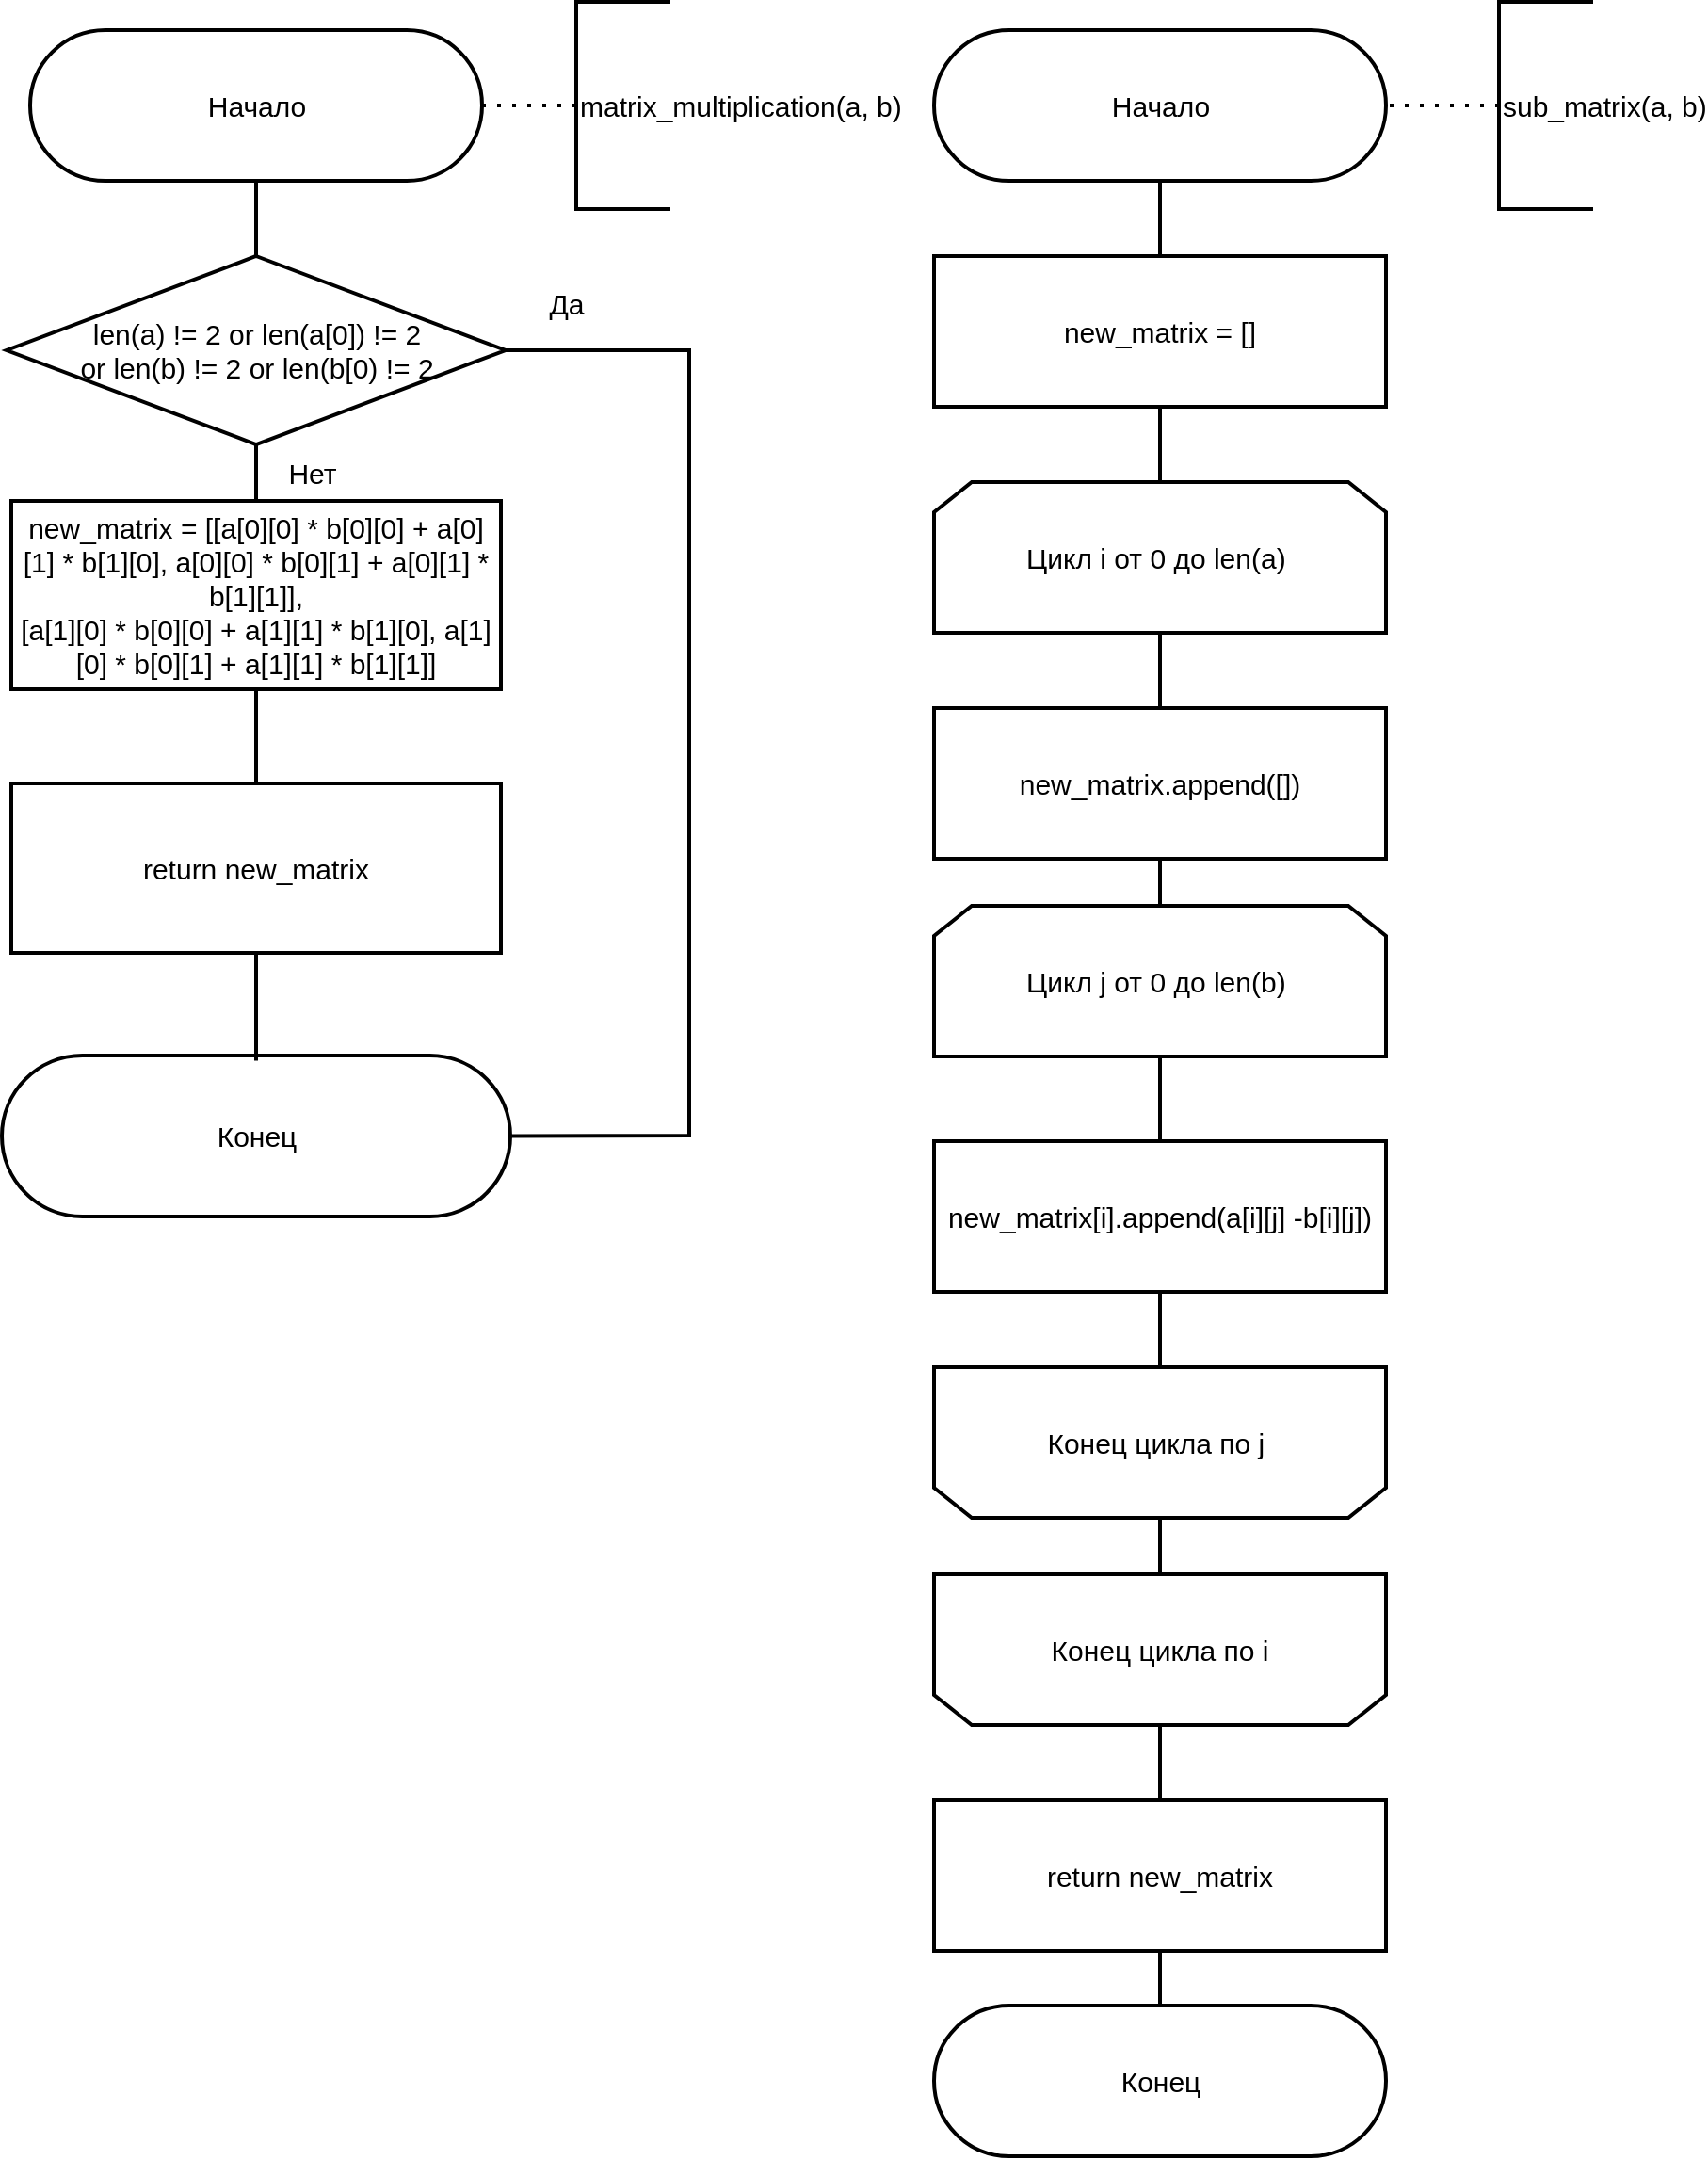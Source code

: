 <mxfile version="20.8.16" type="device"><diagram id="000ZN6dYJjvzejGKnjaA" name="Page-1"><mxGraphModel dx="1434" dy="844" grid="1" gridSize="10" guides="1" tooltips="1" connect="1" arrows="1" fold="1" page="1" pageScale="1" pageWidth="827" pageHeight="1169" math="0" shadow="0"><root><mxCell id="0"/><mxCell id="1" parent="0"/><mxCell id="41" value="&lt;font style=&quot;font-size: 15px;&quot;&gt;Начало&lt;/font&gt;" style="html=1;dashed=0;whitespace=wrap;shape=mxgraph.dfd.start;strokeWidth=2;fontSize=15;" parent="1" vertex="1"><mxGeometry x="90" y="40" width="240" height="80" as="geometry"/></mxCell><mxCell id="43" value="matrix_multiplication(a, b)&lt;div style=&quot;font-size: 15px;&quot;&gt;&lt;/div&gt;" style="strokeWidth=2;html=1;shape=mxgraph.flowchart.annotation_1;align=left;pointerEvents=1;fontSize=15;" parent="1" vertex="1"><mxGeometry x="380" y="25" width="50" height="110" as="geometry"/></mxCell><mxCell id="EzvzDXHLYQz7vuOXu6nF-203" value="" style="endArrow=none;dashed=1;html=1;dashPattern=1 3;strokeWidth=2;rounded=0;fontSize=15;exitX=1;exitY=0.5;exitDx=0;exitDy=0;exitPerimeter=0;entryX=0;entryY=0.5;entryDx=0;entryDy=0;entryPerimeter=0;" parent="1" source="41" target="43" edge="1"><mxGeometry width="50" height="50" relative="1" as="geometry"><mxPoint x="390" y="270" as="sourcePoint"/><mxPoint x="440" y="220" as="targetPoint"/></mxGeometry></mxCell><mxCell id="AyYwPpwACS3GrpdmaXsQ-88" value="" style="endArrow=none;html=1;rounded=0;strokeWidth=2;fontSize=15;exitX=0.5;exitY=0.5;exitDx=0;exitDy=40;exitPerimeter=0;entryX=0.5;entryY=0;entryDx=0;entryDy=0;" parent="1" source="41" edge="1"><mxGeometry width="50" height="50" relative="1" as="geometry"><mxPoint x="390" y="140" as="sourcePoint"/><mxPoint x="210" y="160" as="targetPoint"/></mxGeometry></mxCell><mxCell id="AyYwPpwACS3GrpdmaXsQ-110" value="&lt;font style=&quot;font-size: 15px;&quot;&gt;new_matrix = [[a[0][0] * b[0][0] + a[0][1] * b[1][0], a[0][0] * b[0][1] + a[0][1] * b[1][1]],&lt;br&gt;[a[1][0] * b[0][0] + a[1][1] * b[1][0], a[1][0] * b[0][1] + a[1][1] * b[1][1]]&lt;br style=&quot;font-size: 15px;&quot;&gt;&lt;/font&gt;" style="rounded=0;whiteSpace=wrap;html=1;strokeWidth=2;fontSize=15;" parent="1" vertex="1"><mxGeometry x="80" y="290" width="260" height="100" as="geometry"/></mxCell><mxCell id="AyYwPpwACS3GrpdmaXsQ-112" value="&lt;font style=&quot;font-size: 15px;&quot;&gt;return new_matrix&lt;br style=&quot;font-size: 15px;&quot;&gt;&lt;/font&gt;" style="rounded=0;whiteSpace=wrap;html=1;strokeWidth=2;fontSize=15;" parent="1" vertex="1"><mxGeometry x="80" y="440" width="260" height="90" as="geometry"/></mxCell><mxCell id="AyYwPpwACS3GrpdmaXsQ-113" value="Конец" style="html=1;dashed=0;whitespace=wrap;shape=mxgraph.dfd.start;strokeWidth=2;fontSize=15;" parent="1" vertex="1"><mxGeometry x="75" y="584.5" width="270" height="85.5" as="geometry"/></mxCell><mxCell id="AyYwPpwACS3GrpdmaXsQ-115" value="" style="endArrow=none;html=1;rounded=0;strokeWidth=2;fontSize=15;exitX=0.5;exitY=1;exitDx=0;exitDy=0;entryX=0.5;entryY=0;entryDx=0;entryDy=0;" parent="1" source="AyYwPpwACS3GrpdmaXsQ-110" target="AyYwPpwACS3GrpdmaXsQ-112" edge="1"><mxGeometry width="50" height="50" relative="1" as="geometry"><mxPoint x="390" y="320" as="sourcePoint"/><mxPoint x="440" y="270" as="targetPoint"/></mxGeometry></mxCell><mxCell id="AyYwPpwACS3GrpdmaXsQ-116" value="" style="endArrow=none;html=1;rounded=0;strokeWidth=2;fontSize=15;exitX=0.5;exitY=1;exitDx=0;exitDy=0;entryX=0.5;entryY=0.5;entryDx=0;entryDy=-40;entryPerimeter=0;" parent="1" source="AyYwPpwACS3GrpdmaXsQ-112" target="AyYwPpwACS3GrpdmaXsQ-113" edge="1"><mxGeometry width="50" height="50" relative="1" as="geometry"><mxPoint x="390" y="320" as="sourcePoint"/><mxPoint x="440" y="270" as="targetPoint"/></mxGeometry></mxCell><mxCell id="AyYwPpwACS3GrpdmaXsQ-153" value="&lt;font style=&quot;font-size: 15px;&quot;&gt;Начало&lt;/font&gt;" style="html=1;dashed=0;whitespace=wrap;shape=mxgraph.dfd.start;strokeWidth=2;fontSize=15;" parent="1" vertex="1"><mxGeometry x="570" y="40" width="240" height="80" as="geometry"/></mxCell><mxCell id="AyYwPpwACS3GrpdmaXsQ-156" value="&lt;font style=&quot;font-size: 15px;&quot;&gt;new_matrix.append([])&lt;br style=&quot;font-size: 15px;&quot;&gt;&lt;/font&gt;" style="rounded=0;whiteSpace=wrap;html=1;strokeWidth=2;fontSize=15;" parent="1" vertex="1"><mxGeometry x="570" y="400" width="240" height="80" as="geometry"/></mxCell><mxCell id="AyYwPpwACS3GrpdmaXsQ-157" value="Цикл i от 0 до len(a)&amp;nbsp;" style="shape=loopLimit;whiteSpace=wrap;html=1;strokeWidth=2;fontSize=15;" parent="1" vertex="1"><mxGeometry x="570" y="280" width="240" height="80" as="geometry"/></mxCell><mxCell id="AyYwPpwACS3GrpdmaXsQ-158" value="&lt;font style=&quot;font-size: 15px;&quot;&gt;new_matrix = []&lt;br style=&quot;font-size: 15px;&quot;&gt;&lt;/font&gt;" style="rounded=0;whiteSpace=wrap;html=1;strokeWidth=2;fontSize=15;" parent="1" vertex="1"><mxGeometry x="570" y="160" width="240" height="80" as="geometry"/></mxCell><mxCell id="AyYwPpwACS3GrpdmaXsQ-160" value="&lt;font style=&quot;font-size: 15px;&quot;&gt;new_matrix[i].append(a[i][j] -b[i][j])&lt;br style=&quot;font-size: 15px;&quot;&gt;&lt;/font&gt;" style="rounded=0;whiteSpace=wrap;html=1;strokeWidth=2;fontSize=15;" parent="1" vertex="1"><mxGeometry x="570" y="630" width="240" height="80" as="geometry"/></mxCell><mxCell id="AyYwPpwACS3GrpdmaXsQ-161" value="Конец" style="html=1;dashed=0;whitespace=wrap;shape=mxgraph.dfd.start;strokeWidth=2;fontSize=15;" parent="1" vertex="1"><mxGeometry x="570" y="1089" width="240" height="80" as="geometry"/></mxCell><mxCell id="AyYwPpwACS3GrpdmaXsQ-170" value="sub_matrix(a, b)&lt;div style=&quot;font-size: 15px;&quot;&gt;&lt;/div&gt;" style="strokeWidth=2;html=1;shape=mxgraph.flowchart.annotation_1;align=left;pointerEvents=1;fontSize=15;" parent="1" vertex="1"><mxGeometry x="870" y="25" width="50" height="110" as="geometry"/></mxCell><mxCell id="AyYwPpwACS3GrpdmaXsQ-171" value="" style="endArrow=none;dashed=1;html=1;dashPattern=1 3;strokeWidth=2;rounded=0;fontSize=15;entryX=1;entryY=0.5;entryDx=0;entryDy=0;entryPerimeter=0;exitX=0;exitY=0.5;exitDx=0;exitDy=0;exitPerimeter=0;" parent="1" source="AyYwPpwACS3GrpdmaXsQ-170" target="AyYwPpwACS3GrpdmaXsQ-153" edge="1"><mxGeometry width="50" height="50" relative="1" as="geometry"><mxPoint x="390" y="290" as="sourcePoint"/><mxPoint x="440" y="240" as="targetPoint"/></mxGeometry></mxCell><mxCell id="AyYwPpwACS3GrpdmaXsQ-172" value="Цикл j от 0 до len(b)&amp;nbsp;" style="shape=loopLimit;whiteSpace=wrap;html=1;strokeWidth=2;fontSize=15;" parent="1" vertex="1"><mxGeometry x="570" y="505" width="240" height="80" as="geometry"/></mxCell><mxCell id="AyYwPpwACS3GrpdmaXsQ-173" value="Конец цикла по j&amp;nbsp;" style="shape=loopLimit;whiteSpace=wrap;html=1;strokeWidth=2;fontSize=15;direction=west;" parent="1" vertex="1"><mxGeometry x="570" y="750" width="240" height="80" as="geometry"/></mxCell><mxCell id="AyYwPpwACS3GrpdmaXsQ-174" value="Конец цикла по i" style="shape=loopLimit;whiteSpace=wrap;html=1;strokeWidth=2;fontSize=15;direction=west;" parent="1" vertex="1"><mxGeometry x="570" y="860" width="240" height="80" as="geometry"/></mxCell><mxCell id="AyYwPpwACS3GrpdmaXsQ-175" value="" style="endArrow=none;html=1;rounded=0;strokeWidth=2;fontSize=15;exitX=0.5;exitY=1;exitDx=0;exitDy=0;entryX=0.5;entryY=0;entryDx=0;entryDy=0;" parent="1" source="AyYwPpwACS3GrpdmaXsQ-172" target="AyYwPpwACS3GrpdmaXsQ-160" edge="1"><mxGeometry width="50" height="50" relative="1" as="geometry"><mxPoint x="390" y="440" as="sourcePoint"/><mxPoint x="440" y="390" as="targetPoint"/></mxGeometry></mxCell><mxCell id="AyYwPpwACS3GrpdmaXsQ-176" value="" style="endArrow=none;html=1;rounded=0;strokeWidth=2;fontSize=15;entryX=0.5;entryY=1;entryDx=0;entryDy=0;exitX=0.5;exitY=0;exitDx=0;exitDy=0;" parent="1" source="AyYwPpwACS3GrpdmaXsQ-172" target="AyYwPpwACS3GrpdmaXsQ-156" edge="1"><mxGeometry width="50" height="50" relative="1" as="geometry"><mxPoint x="390" y="440" as="sourcePoint"/><mxPoint x="440" y="390" as="targetPoint"/></mxGeometry></mxCell><mxCell id="AyYwPpwACS3GrpdmaXsQ-177" value="" style="endArrow=none;html=1;rounded=0;strokeWidth=2;fontSize=15;entryX=0.5;entryY=1;entryDx=0;entryDy=0;exitX=0.5;exitY=0;exitDx=0;exitDy=0;" parent="1" source="AyYwPpwACS3GrpdmaXsQ-156" target="AyYwPpwACS3GrpdmaXsQ-157" edge="1"><mxGeometry width="50" height="50" relative="1" as="geometry"><mxPoint x="390" y="440" as="sourcePoint"/><mxPoint x="440" y="390" as="targetPoint"/></mxGeometry></mxCell><mxCell id="AyYwPpwACS3GrpdmaXsQ-178" value="" style="endArrow=none;html=1;rounded=0;strokeWidth=2;fontSize=15;entryX=0.5;entryY=1;entryDx=0;entryDy=0;exitX=0.5;exitY=0;exitDx=0;exitDy=0;" parent="1" source="AyYwPpwACS3GrpdmaXsQ-157" target="AyYwPpwACS3GrpdmaXsQ-158" edge="1"><mxGeometry width="50" height="50" relative="1" as="geometry"><mxPoint x="390" y="440" as="sourcePoint"/><mxPoint x="440" y="390" as="targetPoint"/></mxGeometry></mxCell><mxCell id="AyYwPpwACS3GrpdmaXsQ-179" value="" style="endArrow=none;html=1;rounded=0;strokeWidth=2;fontSize=15;entryX=0.5;entryY=0.5;entryDx=0;entryDy=40;entryPerimeter=0;exitX=0.5;exitY=0;exitDx=0;exitDy=0;" parent="1" source="AyYwPpwACS3GrpdmaXsQ-158" target="AyYwPpwACS3GrpdmaXsQ-153" edge="1"><mxGeometry width="50" height="50" relative="1" as="geometry"><mxPoint x="390" y="440" as="sourcePoint"/><mxPoint x="440" y="390" as="targetPoint"/></mxGeometry></mxCell><mxCell id="AyYwPpwACS3GrpdmaXsQ-180" value="" style="endArrow=none;html=1;rounded=0;strokeWidth=2;fontSize=15;exitX=0.5;exitY=1;exitDx=0;exitDy=0;entryX=0.5;entryY=0;entryDx=0;entryDy=0;" parent="1" source="AyYwPpwACS3GrpdmaXsQ-174" target="AyYwPpwACS3GrpdmaXsQ-173" edge="1"><mxGeometry width="50" height="50" relative="1" as="geometry"><mxPoint x="390" y="440" as="sourcePoint"/><mxPoint x="440" y="390" as="targetPoint"/></mxGeometry></mxCell><mxCell id="AyYwPpwACS3GrpdmaXsQ-181" value="" style="endArrow=none;html=1;rounded=0;strokeWidth=2;fontSize=15;entryX=0.5;entryY=1;entryDx=0;entryDy=0;exitX=0.5;exitY=1;exitDx=0;exitDy=0;" parent="1" source="AyYwPpwACS3GrpdmaXsQ-173" target="AyYwPpwACS3GrpdmaXsQ-160" edge="1"><mxGeometry width="50" height="50" relative="1" as="geometry"><mxPoint x="390" y="440" as="sourcePoint"/><mxPoint x="440" y="390" as="targetPoint"/></mxGeometry></mxCell><mxCell id="AyYwPpwACS3GrpdmaXsQ-182" value="" style="endArrow=none;html=1;rounded=0;strokeWidth=2;fontSize=15;exitX=0.5;exitY=0.5;exitDx=0;exitDy=-40;exitPerimeter=0;entryX=0.5;entryY=0;entryDx=0;entryDy=0;" parent="1" source="AyYwPpwACS3GrpdmaXsQ-161" target="AyYwPpwACS3GrpdmaXsQ-174" edge="1"><mxGeometry width="50" height="50" relative="1" as="geometry"><mxPoint x="390" y="800" as="sourcePoint"/><mxPoint x="440" y="750" as="targetPoint"/></mxGeometry></mxCell><mxCell id="AyYwPpwACS3GrpdmaXsQ-183" value="&lt;font style=&quot;font-size: 15px;&quot;&gt;return new_matrix&lt;br style=&quot;font-size: 15px;&quot;&gt;&lt;/font&gt;" style="rounded=0;whiteSpace=wrap;html=1;strokeWidth=2;fontSize=15;" parent="1" vertex="1"><mxGeometry x="570" y="980" width="240" height="80" as="geometry"/></mxCell><mxCell id="jYoFyX6KUHWh03NP3DIN-44" value="len(a) != 2 or len(a[0]) != 2&lt;br&gt;or len(b) != 2 or len(b[0) != 2" style="rhombus;whiteSpace=wrap;html=1;strokeWidth=2;fontSize=15;" vertex="1" parent="1"><mxGeometry x="77.5" y="160" width="265" height="100" as="geometry"/></mxCell><mxCell id="jYoFyX6KUHWh03NP3DIN-45" value="" style="endArrow=none;html=1;rounded=0;strokeWidth=2;fontSize=15;entryX=0.5;entryY=1;entryDx=0;entryDy=0;exitX=0.5;exitY=0;exitDx=0;exitDy=0;" edge="1" parent="1" source="AyYwPpwACS3GrpdmaXsQ-110" target="jYoFyX6KUHWh03NP3DIN-44"><mxGeometry width="50" height="50" relative="1" as="geometry"><mxPoint x="700" y="440" as="sourcePoint"/><mxPoint x="750" y="390" as="targetPoint"/></mxGeometry></mxCell><mxCell id="jYoFyX6KUHWh03NP3DIN-46" value="" style="endArrow=none;html=1;rounded=0;strokeWidth=2;fontSize=15;entryX=1;entryY=0.5;entryDx=0;entryDy=0;exitX=1;exitY=0.5;exitDx=0;exitDy=0;exitPerimeter=0;" edge="1" parent="1" source="AyYwPpwACS3GrpdmaXsQ-113" target="jYoFyX6KUHWh03NP3DIN-44"><mxGeometry width="50" height="50" relative="1" as="geometry"><mxPoint x="700" y="440" as="sourcePoint"/><mxPoint x="750" y="390" as="targetPoint"/><Array as="points"><mxPoint x="440" y="627"/><mxPoint x="440" y="210"/></Array></mxGeometry></mxCell><mxCell id="jYoFyX6KUHWh03NP3DIN-47" value="Да" style="text;html=1;strokeColor=none;fillColor=none;align=center;verticalAlign=middle;whiteSpace=wrap;rounded=0;fontSize=15;" vertex="1" parent="1"><mxGeometry x="345" y="170" width="60" height="30" as="geometry"/></mxCell><mxCell id="jYoFyX6KUHWh03NP3DIN-48" value="Нет" style="text;html=1;strokeColor=none;fillColor=none;align=center;verticalAlign=middle;whiteSpace=wrap;rounded=0;fontSize=15;" vertex="1" parent="1"><mxGeometry x="210" y="260" width="60" height="30" as="geometry"/></mxCell></root></mxGraphModel></diagram></mxfile>